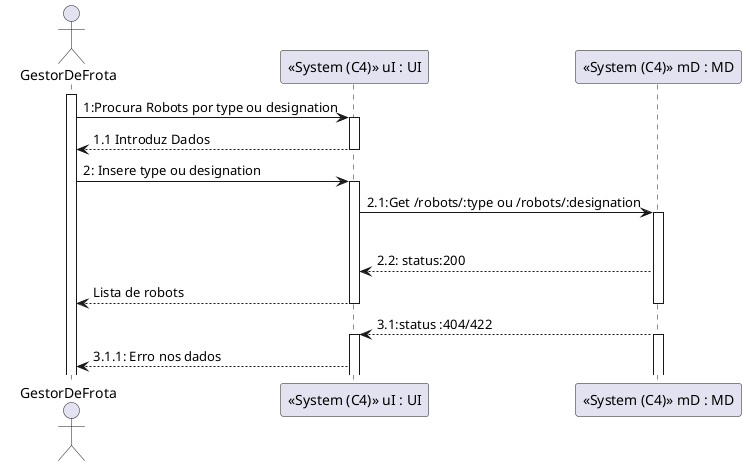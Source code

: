 @startuml
'http://plantuml.com/skinparam.html

actor GestorDeFrota
participant l as "<<System (C4)>> uI : UI"
participant md as "<<System (C4)>> mD : MD"


activate GestorDeFrota
GestorDeFrota -> l : 1:Procura Robots por type ou designation
activate l
l --> GestorDeFrota : 1.1 Introduz Dados
deactivate l
GestorDeFrota -> l : 2: Insere type ou designation
activate l
l -> md :  2.1:Get /robots/:type ou /robots/:designation
activate md
group alt
md --> l : 2.2: status:200
l--> GestorDeFrota: Lista de robots
deactivate md
deactivate l

md--> l : 3.1:status :404/422
activate md
activate l
l-->GestorDeFrota: 3.1.1: Erro nos dados




@enduml
```